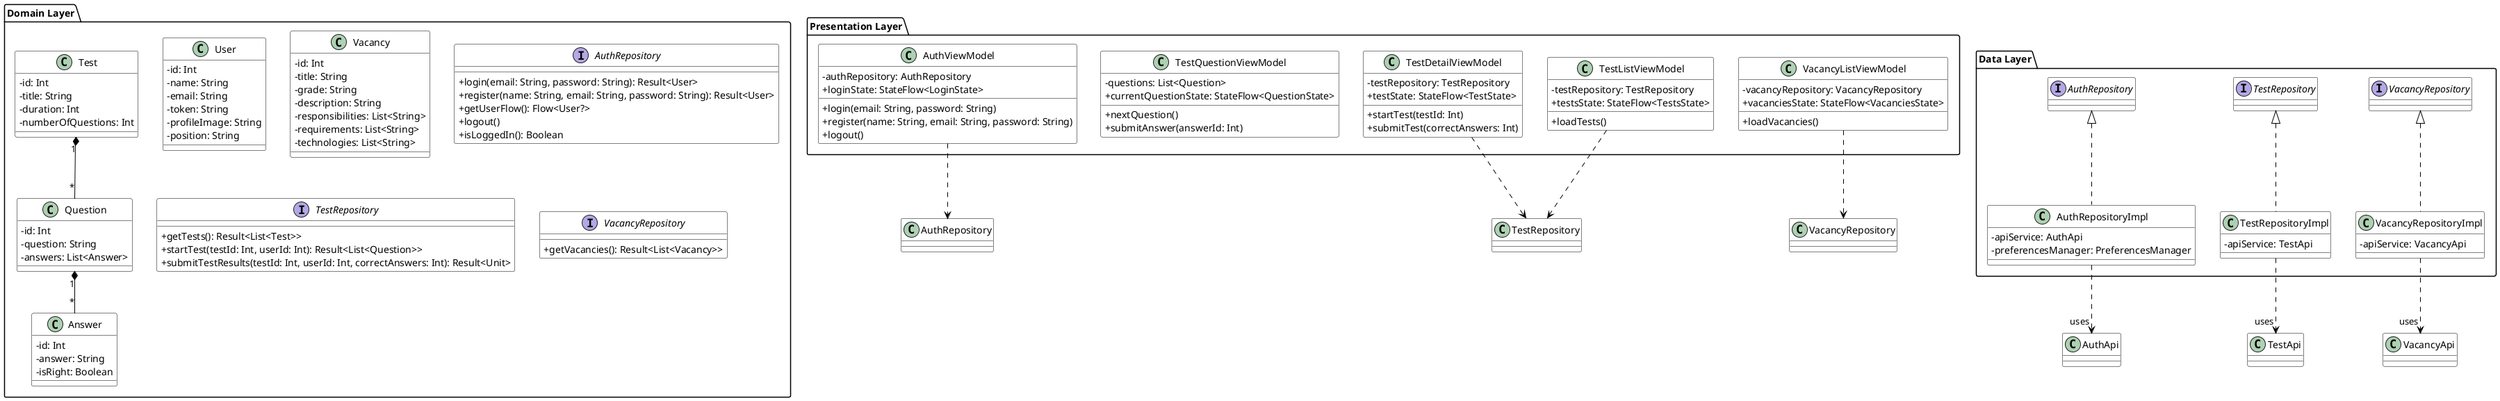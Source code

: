 @startuml ProCareerV2

' Стили для более четкого отображения
skinparam classAttributeIconSize 0
skinparam class {
    BackgroundColor White
    ArrowColor Black
    BorderColor Black
}

package "Domain Layer" {
    ' Модели данных
    class User {
        -id: Int
        -name: String
        -email: String
        -token: String
        -profileImage: String
        -position: String
    }

    class Vacancy {
        -id: Int
        -title: String
        -grade: String
        -description: String
        -responsibilities: List<String>
        -requirements: List<String>
        -technologies: List<String>
    }

    class Test {
        -id: Int
        -title: String
        -duration: Int
        -numberOfQuestions: Int
    }

    class Question {
        -id: Int
        -question: String
        -answers: List<Answer>
    }

    class Answer {
        -id: Int
        -answer: String
        -isRight: Boolean
    }

    ' Интерфейсы репозиториев
    interface AuthRepository {
        +login(email: String, password: String): Result<User>
        +register(name: String, email: String, password: String): Result<User>
        +getUserFlow(): Flow<User?>
        +logout()
        +isLoggedIn(): Boolean
    }

    interface TestRepository {
        +getTests(): Result<List<Test>>
        +startTest(testId: Int, userId: Int): Result<List<Question>>
        +submitTestResults(testId: Int, userId: Int, correctAnswers: Int): Result<Unit>
    }

    interface VacancyRepository {
        +getVacancies(): Result<List<Vacancy>>
    }
}

package "Data Layer" {
    class AuthRepositoryImpl implements AuthRepository {
        -apiService: AuthApi
        -preferencesManager: PreferencesManager
    }

    class TestRepositoryImpl implements TestRepository {
        -apiService: TestApi
    }

    class VacancyRepositoryImpl implements VacancyRepository {
        -apiService: VacancyApi
    }
}

package "Presentation Layer" {
    class AuthViewModel {
        -authRepository: AuthRepository
        +loginState: StateFlow<LoginState>
        +login(email: String, password: String)
        +register(name: String, email: String, password: String)
        +logout()
    }

    class TestListViewModel {
        -testRepository: TestRepository
        +testsState: StateFlow<TestsState>
        +loadTests()
    }

    class TestDetailViewModel {
        -testRepository: TestRepository
        +testState: StateFlow<TestState>
        +startTest(testId: Int)
        +submitTest(correctAnswers: Int)
    }

    class TestQuestionViewModel {
        -questions: List<Question>
        +currentQuestionState: StateFlow<QuestionState>
        +nextQuestion()
        +submitAnswer(answerId: Int)
    }

    class VacancyListViewModel {
        -vacancyRepository: VacancyRepository
        +vacanciesState: StateFlow<VacanciesState>
        +loadVacancies()
    }
}

' Отношения между классами
Test "1" *-- "*" Question
Question "1" *-- "*" Answer

' Зависимости ViewModels от репозиториев
AuthViewModel ..> AuthRepository
TestListViewModel ..> TestRepository
TestDetailViewModel ..> TestRepository
VacancyListViewModel ..> VacancyRepository

' Зависимости репозиториев от API
AuthRepositoryImpl ..> "uses" AuthApi
TestRepositoryImpl ..> "uses" TestApi
VacancyRepositoryImpl ..> "uses" VacancyApi

@enduml
